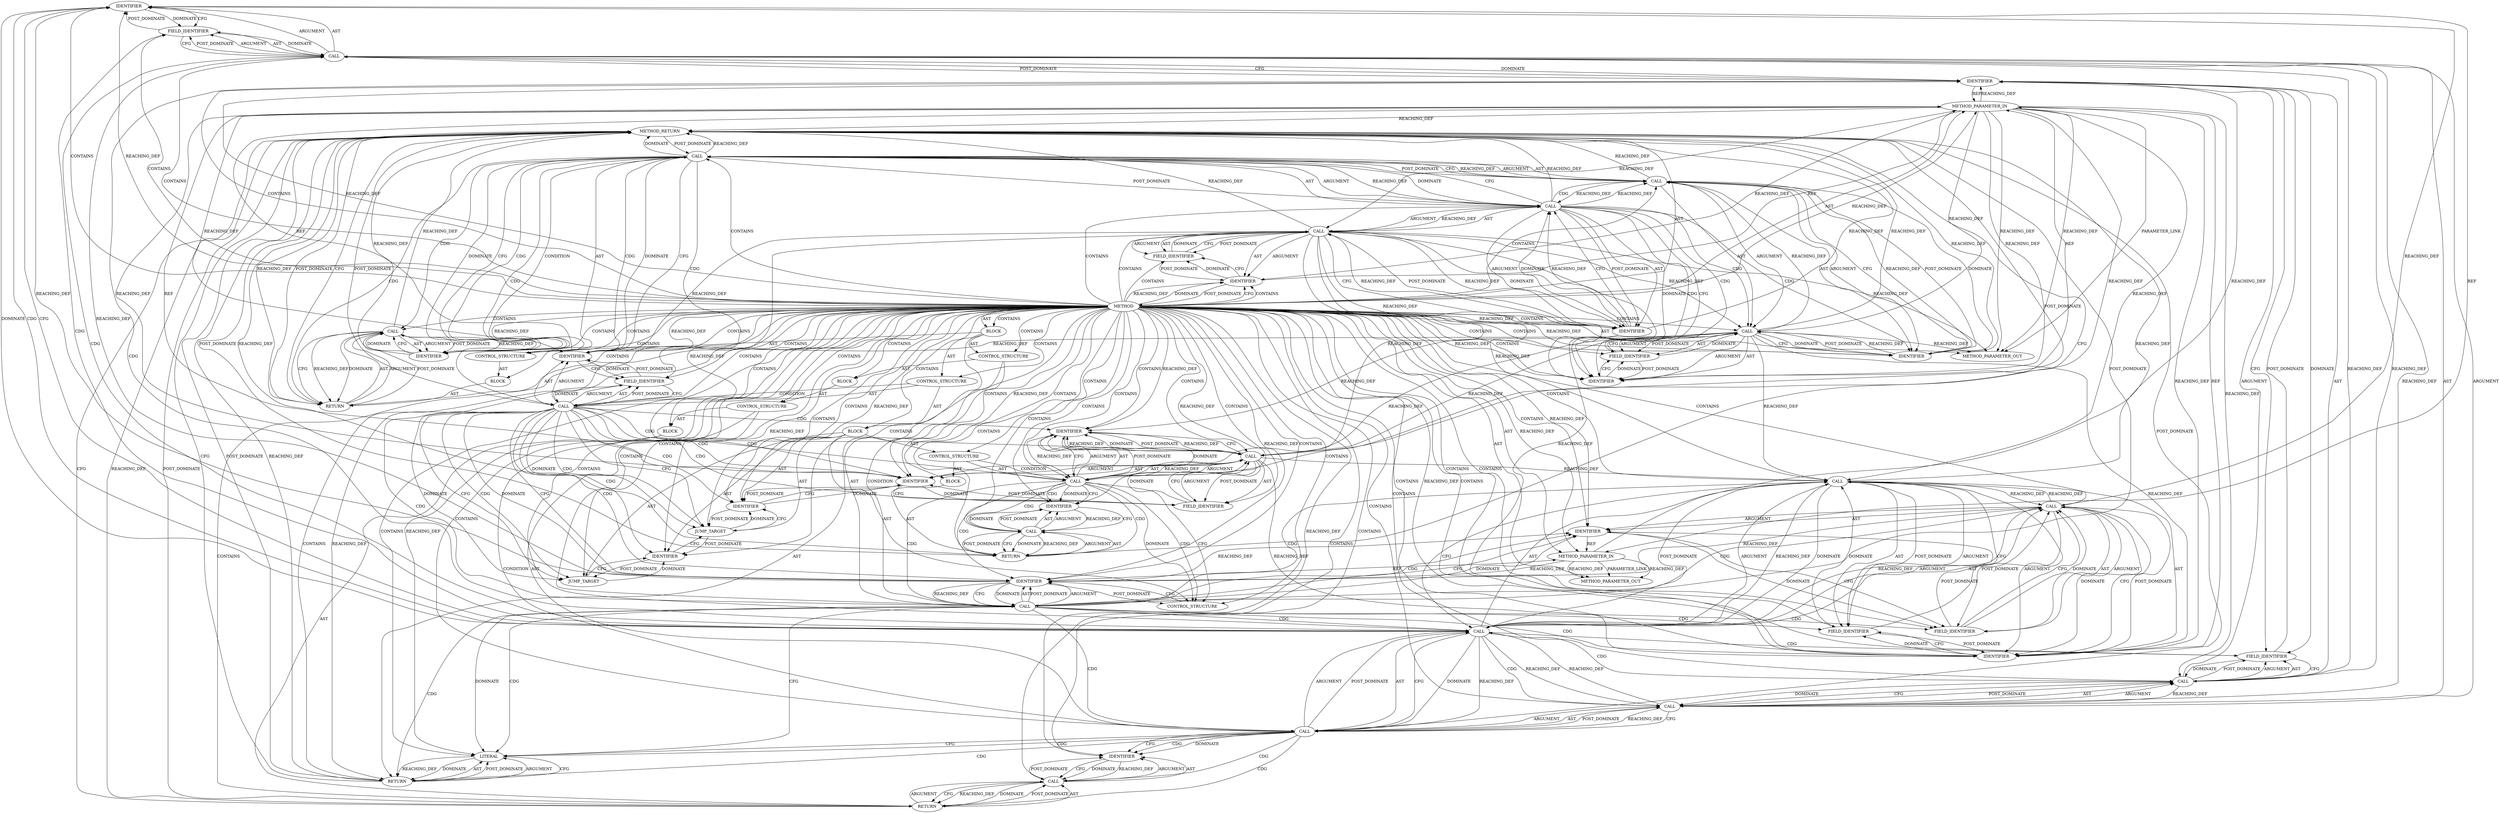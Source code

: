 digraph {
  6911 [label=IDENTIFIER ORDER=1 ARGUMENT_INDEX=1 CODE="alt_crypto_info" COLUMN_NUMBER=7 LINE_NUMBER=605 TYPE_FULL_NAME="tls_crypto_info*" NAME="alt_crypto_info"]
  6890 [label=IDENTIFIER ORDER=2 ARGUMENT_INDEX=2 CODE="TLS_1_2_VERSION" COLUMN_NUMBER=31 LINE_NUMBER=597 TYPE_FULL_NAME="ANY" NAME="TLS_1_2_VERSION"]
  6919 [label=IDENTIFIER ORDER=1 ARGUMENT_INDEX=1 CODE="EINVAL" COLUMN_NUMBER=12 LINE_NUMBER=606 TYPE_FULL_NAME="ANY" NAME="EINVAL"]
  6899 [label=BLOCK ORDER=2 ARGUMENT_INDEX=-1 CODE="{
		if (alt_crypto_info->version != crypto_info->version ||
		    alt_crypto_info->cipher_type != crypto_info->cipher_type)
			return -EINVAL;
	}" COLUMN_NUMBER=46 LINE_NUMBER=603 TYPE_FULL_NAME="void"]
  6904 [label=IDENTIFIER ORDER=1 ARGUMENT_INDEX=1 CODE="alt_crypto_info" COLUMN_NUMBER=7 LINE_NUMBER=604 TYPE_FULL_NAME="tls_crypto_info*" NAME="alt_crypto_info"]
  6898 [label=IDENTIFIER ORDER=1 ARGUMENT_INDEX=1 CODE="alt_crypto_info" COLUMN_NUMBER=28 LINE_NUMBER=603 TYPE_FULL_NAME="tls_crypto_info*" NAME="alt_crypto_info"]
  6861 [label=CALL ORDER=1 ARGUMENT_INDEX=-1 CODE="crypto_info->version != TLS_1_2_VERSION &&
	    crypto_info->version != TLS_1_3_VERSION" COLUMN_NUMBER=6 METHOD_FULL_NAME="<operator>.logicalAnd" LINE_NUMBER=590 TYPE_FULL_NAME="<empty>" DISPATCH_TYPE="STATIC_DISPATCH" SIGNATURE="" NAME="<operator>.logicalAnd"]
  6857 [label=METHOD_PARAMETER_IN ORDER=1 CODE="const struct tls_crypto_info *crypto_info" IS_VARIADIC=false COLUMN_NUMBER=33 LINE_NUMBER=587 TYPE_FULL_NAME="tls_crypto_info*" EVALUATION_STRATEGY="BY_VALUE" INDEX=1 NAME="crypto_info"]
  6874 [label=CALL ORDER=1 ARGUMENT_INDEX=-1 CODE="-EINVAL" COLUMN_NUMBER=10 METHOD_FULL_NAME="<operator>.minus" LINE_NUMBER=592 TYPE_FULL_NAME="<empty>" DISPATCH_TYPE="STATIC_DISPATCH" SIGNATURE="" NAME="<operator>.minus"]
  6905 [label=FIELD_IDENTIFIER ORDER=2 ARGUMENT_INDEX=2 CODE="version" COLUMN_NUMBER=7 LINE_NUMBER=604 CANONICAL_NAME="version"]
  6859 [label=BLOCK ORDER=3 ARGUMENT_INDEX=-1 CODE="{
	if (crypto_info->version != TLS_1_2_VERSION &&
	    crypto_info->version != TLS_1_3_VERSION)
		return -EINVAL;

	switch (crypto_info->cipher_type) {
	case TLS_CIPHER_ARIA_GCM_128:
	case TLS_CIPHER_ARIA_GCM_256:
		if (crypto_info->version != TLS_1_2_VERSION)
			return -EINVAL;
		break;
	}

	/* Ensure that TLS version and ciphers are same in both directions */
	if (TLS_CRYPTO_INFO_READY(alt_crypto_info)) {
		if (alt_crypto_info->version != crypto_info->version ||
		    alt_crypto_info->cipher_type != crypto_info->cipher_type)
			return -EINVAL;
	}

	return 0;
}" COLUMN_NUMBER=1 LINE_NUMBER=589 TYPE_FULL_NAME="void"]
  6881 [label=JUMP_TARGET ORDER=1 PARSER_TYPE_NAME="CASTCaseStatement" ARGUMENT_INDEX=-1 CODE="case TLS_CIPHER_ARIA_GCM_128:" COLUMN_NUMBER=2 LINE_NUMBER=595 NAME="case"]
  6856 [label=METHOD COLUMN_NUMBER=1 LINE_NUMBER=587 COLUMN_NUMBER_END=1 IS_EXTERNAL=false SIGNATURE="int validate_crypto_info (tls_crypto_info*,tls_crypto_info*)" NAME="validate_crypto_info" AST_PARENT_TYPE="TYPE_DECL" AST_PARENT_FULL_NAME="tls_main.c:<global>" ORDER=110 CODE="static int validate_crypto_info(const struct tls_crypto_info *crypto_info,
				const struct tls_crypto_info *alt_crypto_info)
{
	if (crypto_info->version != TLS_1_2_VERSION &&
	    crypto_info->version != TLS_1_3_VERSION)
		return -EINVAL;

	switch (crypto_info->cipher_type) {
	case TLS_CIPHER_ARIA_GCM_128:
	case TLS_CIPHER_ARIA_GCM_256:
		if (crypto_info->version != TLS_1_2_VERSION)
			return -EINVAL;
		break;
	}

	/* Ensure that TLS version and ciphers are same in both directions */
	if (TLS_CRYPTO_INFO_READY(alt_crypto_info)) {
		if (alt_crypto_info->version != crypto_info->version ||
		    alt_crypto_info->cipher_type != crypto_info->cipher_type)
			return -EINVAL;
	}

	return 0;
}" FULL_NAME="validate_crypto_info" LINE_NUMBER_END=610 FILENAME="tls_main.c"]
  6910 [label=CALL ORDER=1 ARGUMENT_INDEX=1 CODE="alt_crypto_info->cipher_type" COLUMN_NUMBER=7 METHOD_FULL_NAME="<operator>.indirectFieldAccess" LINE_NUMBER=605 TYPE_FULL_NAME="<empty>" DISPATCH_TYPE="STATIC_DISPATCH" SIGNATURE="" NAME="<operator>.indirectFieldAccess"]
  6922 [label=METHOD_RETURN ORDER=4 CODE="RET" COLUMN_NUMBER=1 LINE_NUMBER=587 TYPE_FULL_NAME="int" EVALUATION_STRATEGY="BY_VALUE"]
  6876 [label=CONTROL_STRUCTURE CONTROL_STRUCTURE_TYPE="SWITCH" ORDER=2 PARSER_TYPE_NAME="CASTSwitchStatement" ARGUMENT_INDEX=-1 CODE="switch(crypto_info->cipher_type)" COLUMN_NUMBER=2 LINE_NUMBER=594]
  6883 [label=JUMP_TARGET ORDER=3 PARSER_TYPE_NAME="CASTCaseStatement" ARGUMENT_INDEX=-1 CODE="case TLS_CIPHER_ARIA_GCM_256:" COLUMN_NUMBER=2 LINE_NUMBER=596 NAME="case"]
  6882 [label=IDENTIFIER ORDER=2 ARGUMENT_INDEX=-1 CODE="TLS_CIPHER_ARIA_GCM_128" COLUMN_NUMBER=7 LINE_NUMBER=595 TYPE_FULL_NAME="ANY" NAME="TLS_CIPHER_ARIA_GCM_128"]
  6878 [label=IDENTIFIER ORDER=1 ARGUMENT_INDEX=1 CODE="crypto_info" COLUMN_NUMBER=10 LINE_NUMBER=594 TYPE_FULL_NAME="tls_crypto_info*" NAME="crypto_info"]
  6896 [label=CONTROL_STRUCTURE CONTROL_STRUCTURE_TYPE="IF" ORDER=3 PARSER_TYPE_NAME="CASTIfStatement" ARGUMENT_INDEX=-1 CODE="if (TLS_CRYPTO_INFO_READY(alt_crypto_info))" COLUMN_NUMBER=2 LINE_NUMBER=603]
  6860 [label=CONTROL_STRUCTURE CONTROL_STRUCTURE_TYPE="IF" ORDER=1 PARSER_TYPE_NAME="CASTIfStatement" ARGUMENT_INDEX=-1 CODE="if (crypto_info->version != TLS_1_2_VERSION &&
	    crypto_info->version != TLS_1_3_VERSION)" COLUMN_NUMBER=2 LINE_NUMBER=590]
  6897 [label=CALL ORDER=1 ARGUMENT_INDEX=-1 CODE="TLS_CRYPTO_INFO_READY(alt_crypto_info)" COLUMN_NUMBER=6 METHOD_FULL_NAME="TLS_CRYPTO_INFO_READY" LINE_NUMBER=603 TYPE_FULL_NAME="<empty>" DISPATCH_TYPE="STATIC_DISPATCH" SIGNATURE="" NAME="TLS_CRYPTO_INFO_READY"]
  6916 [label=BLOCK ORDER=2 ARGUMENT_INDEX=-1 CODE="<empty>" COLUMN_NUMBER=4 LINE_NUMBER=606 TYPE_FULL_NAME="void"]
  6900 [label=CONTROL_STRUCTURE CONTROL_STRUCTURE_TYPE="IF" ORDER=1 PARSER_TYPE_NAME="CASTIfStatement" ARGUMENT_INDEX=-1 CODE="if (alt_crypto_info->version != crypto_info->version ||
		    alt_crypto_info->cipher_type != crypto_info->cipher_type)" COLUMN_NUMBER=3 LINE_NUMBER=604]
  6891 [label=BLOCK ORDER=2 ARGUMENT_INDEX=-1 CODE="<empty>" COLUMN_NUMBER=4 LINE_NUMBER=598 TYPE_FULL_NAME="void"]
  6903 [label=CALL ORDER=1 ARGUMENT_INDEX=1 CODE="alt_crypto_info->version" COLUMN_NUMBER=7 METHOD_FULL_NAME="<operator>.indirectFieldAccess" LINE_NUMBER=604 TYPE_FULL_NAME="<empty>" DISPATCH_TYPE="STATIC_DISPATCH" SIGNATURE="" NAME="<operator>.indirectFieldAccess"]
  21465 [label=METHOD_PARAMETER_OUT ORDER=2 CODE="const struct tls_crypto_info *alt_crypto_info" IS_VARIADIC=false COLUMN_NUMBER=5 LINE_NUMBER=588 TYPE_FULL_NAME="tls_crypto_info*" EVALUATION_STRATEGY="BY_VALUE" INDEX=2 NAME="alt_crypto_info"]
  6866 [label=IDENTIFIER ORDER=2 ARGUMENT_INDEX=2 CODE="TLS_1_2_VERSION" COLUMN_NUMBER=30 LINE_NUMBER=590 TYPE_FULL_NAME="ANY" NAME="TLS_1_2_VERSION"]
  6912 [label=FIELD_IDENTIFIER ORDER=2 ARGUMENT_INDEX=2 CODE="cipher_type" COLUMN_NUMBER=7 LINE_NUMBER=605 CANONICAL_NAME="cipher_type"]
  6907 [label=IDENTIFIER ORDER=1 ARGUMENT_INDEX=1 CODE="crypto_info" COLUMN_NUMBER=35 LINE_NUMBER=604 TYPE_FULL_NAME="tls_crypto_info*" NAME="crypto_info"]
  6870 [label=FIELD_IDENTIFIER ORDER=2 ARGUMENT_INDEX=2 CODE="version" COLUMN_NUMBER=6 LINE_NUMBER=591 CANONICAL_NAME="version"]
  6887 [label=CALL ORDER=1 ARGUMENT_INDEX=1 CODE="crypto_info->version" COLUMN_NUMBER=7 METHOD_FULL_NAME="<operator>.indirectFieldAccess" LINE_NUMBER=597 TYPE_FULL_NAME="<empty>" DISPATCH_TYPE="STATIC_DISPATCH" SIGNATURE="" NAME="<operator>.indirectFieldAccess"]
  6921 [label=LITERAL ORDER=1 ARGUMENT_INDEX=-1 CODE="0" COLUMN_NUMBER=9 LINE_NUMBER=609 TYPE_FULL_NAME="int"]
  6885 [label=CONTROL_STRUCTURE CONTROL_STRUCTURE_TYPE="IF" ORDER=5 PARSER_TYPE_NAME="CASTIfStatement" ARGUMENT_INDEX=-1 CODE="if (crypto_info->version != TLS_1_2_VERSION)" COLUMN_NUMBER=3 LINE_NUMBER=597]
  6873 [label=RETURN ORDER=1 ARGUMENT_INDEX=1 CODE="return -EINVAL;" COLUMN_NUMBER=3 LINE_NUMBER=592]
  6879 [label=FIELD_IDENTIFIER ORDER=2 ARGUMENT_INDEX=2 CODE="cipher_type" COLUMN_NUMBER=10 LINE_NUMBER=594 CANONICAL_NAME="cipher_type"]
  6880 [label=BLOCK ORDER=2 ARGUMENT_INDEX=-1 CODE="{
	case TLS_CIPHER_ARIA_GCM_128:
	case TLS_CIPHER_ARIA_GCM_256:
		if (crypto_info->version != TLS_1_2_VERSION)
			return -EINVAL;
		break;
	}" COLUMN_NUMBER=36 LINE_NUMBER=594 TYPE_FULL_NAME="void"]
  6868 [label=CALL ORDER=1 ARGUMENT_INDEX=1 CODE="crypto_info->version" COLUMN_NUMBER=6 METHOD_FULL_NAME="<operator>.indirectFieldAccess" LINE_NUMBER=591 TYPE_FULL_NAME="<empty>" DISPATCH_TYPE="STATIC_DISPATCH" SIGNATURE="" NAME="<operator>.indirectFieldAccess"]
  6895 [label=CONTROL_STRUCTURE CONTROL_STRUCTURE_TYPE="BREAK" ORDER=6 PARSER_TYPE_NAME="CASTBreakStatement" ARGUMENT_INDEX=-1 CODE="break;" COLUMN_NUMBER=3 LINE_NUMBER=599]
  6902 [label=CALL ORDER=1 ARGUMENT_INDEX=1 CODE="alt_crypto_info->version != crypto_info->version" COLUMN_NUMBER=7 METHOD_FULL_NAME="<operator>.notEquals" LINE_NUMBER=604 TYPE_FULL_NAME="<empty>" DISPATCH_TYPE="STATIC_DISPATCH" SIGNATURE="" NAME="<operator>.notEquals"]
  6892 [label=RETURN ORDER=1 ARGUMENT_INDEX=1 CODE="return -EINVAL;" COLUMN_NUMBER=4 LINE_NUMBER=598]
  6901 [label=CALL ORDER=1 ARGUMENT_INDEX=-1 CODE="alt_crypto_info->version != crypto_info->version ||
		    alt_crypto_info->cipher_type != crypto_info->cipher_type" COLUMN_NUMBER=7 METHOD_FULL_NAME="<operator>.logicalOr" LINE_NUMBER=604 TYPE_FULL_NAME="<empty>" DISPATCH_TYPE="STATIC_DISPATCH" SIGNATURE="" NAME="<operator>.logicalOr"]
  6871 [label=IDENTIFIER ORDER=2 ARGUMENT_INDEX=2 CODE="TLS_1_3_VERSION" COLUMN_NUMBER=30 LINE_NUMBER=591 TYPE_FULL_NAME="ANY" NAME="TLS_1_3_VERSION"]
  21464 [label=METHOD_PARAMETER_OUT ORDER=1 CODE="const struct tls_crypto_info *crypto_info" IS_VARIADIC=false COLUMN_NUMBER=33 LINE_NUMBER=587 TYPE_FULL_NAME="tls_crypto_info*" EVALUATION_STRATEGY="BY_VALUE" INDEX=1 NAME="crypto_info"]
  6888 [label=IDENTIFIER ORDER=1 ARGUMENT_INDEX=1 CODE="crypto_info" COLUMN_NUMBER=7 LINE_NUMBER=597 TYPE_FULL_NAME="tls_crypto_info*" NAME="crypto_info"]
  6908 [label=FIELD_IDENTIFIER ORDER=2 ARGUMENT_INDEX=2 CODE="version" COLUMN_NUMBER=35 LINE_NUMBER=604 CANONICAL_NAME="version"]
  6909 [label=CALL ORDER=2 ARGUMENT_INDEX=2 CODE="alt_crypto_info->cipher_type != crypto_info->cipher_type" COLUMN_NUMBER=7 METHOD_FULL_NAME="<operator>.notEquals" LINE_NUMBER=605 TYPE_FULL_NAME="<empty>" DISPATCH_TYPE="STATIC_DISPATCH" SIGNATURE="" NAME="<operator>.notEquals"]
  6886 [label=CALL ORDER=1 ARGUMENT_INDEX=-1 CODE="crypto_info->version != TLS_1_2_VERSION" COLUMN_NUMBER=7 METHOD_FULL_NAME="<operator>.notEquals" LINE_NUMBER=597 TYPE_FULL_NAME="<empty>" DISPATCH_TYPE="STATIC_DISPATCH" SIGNATURE="" NAME="<operator>.notEquals"]
  6918 [label=CALL ORDER=1 ARGUMENT_INDEX=-1 CODE="-EINVAL" COLUMN_NUMBER=11 METHOD_FULL_NAME="<operator>.minus" LINE_NUMBER=606 TYPE_FULL_NAME="<empty>" DISPATCH_TYPE="STATIC_DISPATCH" SIGNATURE="" NAME="<operator>.minus"]
  6893 [label=CALL ORDER=1 ARGUMENT_INDEX=-1 CODE="-EINVAL" COLUMN_NUMBER=11 METHOD_FULL_NAME="<operator>.minus" LINE_NUMBER=598 TYPE_FULL_NAME="<empty>" DISPATCH_TYPE="STATIC_DISPATCH" SIGNATURE="" NAME="<operator>.minus"]
  6862 [label=CALL ORDER=1 ARGUMENT_INDEX=1 CODE="crypto_info->version != TLS_1_2_VERSION" COLUMN_NUMBER=6 METHOD_FULL_NAME="<operator>.notEquals" LINE_NUMBER=590 TYPE_FULL_NAME="<empty>" DISPATCH_TYPE="STATIC_DISPATCH" SIGNATURE="" NAME="<operator>.notEquals"]
  6877 [label=CALL ORDER=1 ARGUMENT_INDEX=-1 CODE="crypto_info->cipher_type" COLUMN_NUMBER=10 METHOD_FULL_NAME="<operator>.indirectFieldAccess" LINE_NUMBER=594 TYPE_FULL_NAME="<empty>" DISPATCH_TYPE="STATIC_DISPATCH" SIGNATURE="" NAME="<operator>.indirectFieldAccess"]
  6913 [label=CALL ORDER=2 ARGUMENT_INDEX=2 CODE="crypto_info->cipher_type" COLUMN_NUMBER=39 METHOD_FULL_NAME="<operator>.indirectFieldAccess" LINE_NUMBER=605 TYPE_FULL_NAME="<empty>" DISPATCH_TYPE="STATIC_DISPATCH" SIGNATURE="" NAME="<operator>.indirectFieldAccess"]
  6864 [label=IDENTIFIER ORDER=1 ARGUMENT_INDEX=1 CODE="crypto_info" COLUMN_NUMBER=6 LINE_NUMBER=590 TYPE_FULL_NAME="tls_crypto_info*" NAME="crypto_info"]
  6917 [label=RETURN ORDER=1 ARGUMENT_INDEX=1 CODE="return -EINVAL;" COLUMN_NUMBER=4 LINE_NUMBER=606]
  6920 [label=RETURN ORDER=4 ARGUMENT_INDEX=-1 CODE="return 0;" COLUMN_NUMBER=2 LINE_NUMBER=609]
  6889 [label=FIELD_IDENTIFIER ORDER=2 ARGUMENT_INDEX=2 CODE="version" COLUMN_NUMBER=7 LINE_NUMBER=597 CANONICAL_NAME="version"]
  6894 [label=IDENTIFIER ORDER=1 ARGUMENT_INDEX=1 CODE="EINVAL" COLUMN_NUMBER=12 LINE_NUMBER=598 TYPE_FULL_NAME="ANY" NAME="EINVAL"]
  6915 [label=FIELD_IDENTIFIER ORDER=2 ARGUMENT_INDEX=2 CODE="cipher_type" COLUMN_NUMBER=39 LINE_NUMBER=605 CANONICAL_NAME="cipher_type"]
  6875 [label=IDENTIFIER ORDER=1 ARGUMENT_INDEX=1 CODE="EINVAL" COLUMN_NUMBER=11 LINE_NUMBER=592 TYPE_FULL_NAME="ANY" NAME="EINVAL"]
  6914 [label=IDENTIFIER ORDER=1 ARGUMENT_INDEX=1 CODE="crypto_info" COLUMN_NUMBER=39 LINE_NUMBER=605 TYPE_FULL_NAME="tls_crypto_info*" NAME="crypto_info"]
  6869 [label=IDENTIFIER ORDER=1 ARGUMENT_INDEX=1 CODE="crypto_info" COLUMN_NUMBER=6 LINE_NUMBER=591 TYPE_FULL_NAME="tls_crypto_info*" NAME="crypto_info"]
  6865 [label=FIELD_IDENTIFIER ORDER=2 ARGUMENT_INDEX=2 CODE="version" COLUMN_NUMBER=6 LINE_NUMBER=590 CANONICAL_NAME="version"]
  6906 [label=CALL ORDER=2 ARGUMENT_INDEX=2 CODE="crypto_info->version" COLUMN_NUMBER=35 METHOD_FULL_NAME="<operator>.indirectFieldAccess" LINE_NUMBER=604 TYPE_FULL_NAME="<empty>" DISPATCH_TYPE="STATIC_DISPATCH" SIGNATURE="" NAME="<operator>.indirectFieldAccess"]
  6872 [label=BLOCK ORDER=2 ARGUMENT_INDEX=-1 CODE="<empty>" COLUMN_NUMBER=3 LINE_NUMBER=592 TYPE_FULL_NAME="void"]
  6863 [label=CALL ORDER=1 ARGUMENT_INDEX=1 CODE="crypto_info->version" COLUMN_NUMBER=6 METHOD_FULL_NAME="<operator>.indirectFieldAccess" LINE_NUMBER=590 TYPE_FULL_NAME="<empty>" DISPATCH_TYPE="STATIC_DISPATCH" SIGNATURE="" NAME="<operator>.indirectFieldAccess"]
  6858 [label=METHOD_PARAMETER_IN ORDER=2 CODE="const struct tls_crypto_info *alt_crypto_info" IS_VARIADIC=false COLUMN_NUMBER=5 LINE_NUMBER=588 TYPE_FULL_NAME="tls_crypto_info*" EVALUATION_STRATEGY="BY_VALUE" INDEX=2 NAME="alt_crypto_info"]
  6884 [label=IDENTIFIER ORDER=4 ARGUMENT_INDEX=-1 CODE="TLS_CIPHER_ARIA_GCM_256" COLUMN_NUMBER=7 LINE_NUMBER=596 TYPE_FULL_NAME="ANY" NAME="TLS_CIPHER_ARIA_GCM_256"]
  6867 [label=CALL ORDER=2 ARGUMENT_INDEX=2 CODE="crypto_info->version != TLS_1_3_VERSION" COLUMN_NUMBER=6 METHOD_FULL_NAME="<operator>.notEquals" LINE_NUMBER=591 TYPE_FULL_NAME="<empty>" DISPATCH_TYPE="STATIC_DISPATCH" SIGNATURE="" NAME="<operator>.notEquals"]
  6917 -> 6918 [label=POST_DOMINATE ]
  6882 -> 6883 [label=CFG ]
  6874 -> 6922 [label=REACHING_DEF VARIABLE="-EINVAL"]
  6886 -> 6887 [label=ARGUMENT ]
  6897 -> 6921 [label=DOMINATE ]
  6863 -> 6864 [label=AST ]
  6856 -> 6914 [label=CONTAINS ]
  6913 -> 6914 [label=AST ]
  6867 -> 6871 [label=ARGUMENT ]
  6856 -> 6919 [label=CONTAINS ]
  6876 -> 6880 [label=AST ]
  6880 -> 6883 [label=AST ]
  6856 -> 6906 [label=CONTAINS ]
  6909 -> 6901 [label=REACHING_DEF VARIABLE="alt_crypto_info->cipher_type != crypto_info->cipher_type"]
  6875 -> 6874 [label=REACHING_DEF VARIABLE="EINVAL"]
  6908 -> 6907 [label=POST_DOMINATE ]
  6909 -> 6902 [label=REACHING_DEF VARIABLE="alt_crypto_info->cipher_type != crypto_info->cipher_type"]
  6858 -> 6922 [label=REACHING_DEF VARIABLE="alt_crypto_info"]
  6856 -> 6882 [label=CONTAINS ]
  6856 -> 6912 [label=CONTAINS ]
  6856 -> 6890 [label=CONTAINS ]
  6897 -> 6898 [label=AST ]
  6886 -> 6892 [label=CDG ]
  6861 -> 6867 [label=ARGUMENT ]
  6893 -> 6892 [label=CFG ]
  6856 -> 6876 [label=CONTAINS ]
  6856 -> 6920 [label=CONTAINS ]
  6886 -> 6894 [label=CDG ]
  6887 -> 6888 [label=AST ]
  6861 -> 6922 [label=REACHING_DEF VARIABLE="crypto_info->version != TLS_1_2_VERSION &&
	    crypto_info->version != TLS_1_3_VERSION"]
  6856 -> 21464 [label=AST ]
  6863 -> 6864 [label=ARGUMENT ]
  6856 -> 6863 [label=CONTAINS ]
  6894 -> 6893 [label=REACHING_DEF VARIABLE="EINVAL"]
  6892 -> 6893 [label=ARGUMENT ]
  6922 -> 6897 [label=POST_DOMINATE ]
  6910 -> 6913 [label=REACHING_DEF VARIABLE="alt_crypto_info->cipher_type"]
  6856 -> 6911 [label=CONTAINS ]
  6896 -> 6899 [label=AST ]
  6863 -> 6866 [label=REACHING_DEF VARIABLE="crypto_info->version"]
  6862 -> 6861 [label=REACHING_DEF VARIABLE="crypto_info->version != TLS_1_2_VERSION"]
  6862 -> 6922 [label=REACHING_DEF VARIABLE="crypto_info->version != TLS_1_2_VERSION"]
  6867 -> 6868 [label=ARGUMENT ]
  6888 -> 6884 [label=POST_DOMINATE ]
  6897 -> 6904 [label=CFG ]
  6902 -> 6901 [label=CFG ]
  6856 -> 6907 [label=CONTAINS ]
  6866 -> 6922 [label=REACHING_DEF VARIABLE="TLS_1_2_VERSION"]
  6910 -> 6914 [label=CFG ]
  6918 -> 6919 [label=ARGUMENT ]
  6898 -> 6858 [label=REF ]
  6862 -> 6869 [label=CDG ]
  6922 -> 6873 [label=POST_DOMINATE ]
  6856 -> 6903 [label=CONTAINS ]
  6901 -> 6902 [label=ARGUMENT ]
  6877 -> 6879 [label=ARGUMENT ]
  6862 -> 6866 [label=POST_DOMINATE ]
  6856 -> 6901 [label=CONTAINS ]
  6869 -> 6870 [label=CFG ]
  6886 -> 6898 [label=CDG ]
  6856 -> 6864 [label=CFG ]
  6902 -> 6911 [label=DOMINATE ]
  6868 -> 6870 [label=AST ]
  6856 -> 6859 [label=AST ]
  6877 -> 6889 [label=CDG ]
  6883 -> 6884 [label=DOMINATE ]
  6863 -> 6866 [label=DOMINATE ]
  6877 -> 6887 [label=CDG ]
  6857 -> 6888 [label=REACHING_DEF VARIABLE="crypto_info"]
  6903 -> 6905 [label=POST_DOMINATE ]
  6861 -> 6922 [label=DOMINATE ]
  6886 -> 6895 [label=CFG ]
  6856 -> 6892 [label=CONTAINS ]
  6877 -> 6897 [label=CDG ]
  6911 -> 6858 [label=REF ]
  6906 -> 6903 [label=REACHING_DEF VARIABLE="crypto_info->version"]
  6885 -> 6891 [label=AST ]
  6871 -> 6867 [label=CFG ]
  6906 -> 6907 [label=ARGUMENT ]
  6856 -> 6878 [label=REACHING_DEF VARIABLE=""]
  6856 -> 6866 [label=REACHING_DEF VARIABLE=""]
  6863 -> 6888 [label=REACHING_DEF VARIABLE="crypto_info->version"]
  6917 -> 6922 [label=CFG ]
  6901 -> 6902 [label=POST_DOMINATE ]
  6856 -> 6881 [label=CONTAINS ]
  6894 -> 6893 [label=DOMINATE ]
  6883 -> 6882 [label=POST_DOMINATE ]
  6892 -> 6922 [label=REACHING_DEF VARIABLE="<RET>"]
  6902 -> 6913 [label=CDG ]
  6856 -> 6867 [label=CONTAINS ]
  6856 -> 6885 [label=CONTAINS ]
  6860 -> 6861 [label=AST ]
  6906 -> 6914 [label=REACHING_DEF VARIABLE="crypto_info->version"]
  6877 -> 6881 [label=CFG ]
  6856 -> 6916 [label=CONTAINS ]
  6886 -> 6887 [label=AST ]
  6879 -> 6877 [label=CFG ]
  6901 -> 6919 [label=CFG ]
  6898 -> 6897 [label=REACHING_DEF VARIABLE="alt_crypto_info"]
  6913 -> 6909 [label=REACHING_DEF VARIABLE="crypto_info->cipher_type"]
  6903 -> 6904 [label=AST ]
  6890 -> 6886 [label=DOMINATE ]
  6865 -> 6863 [label=DOMINATE ]
  6866 -> 6863 [label=REACHING_DEF VARIABLE="TLS_1_2_VERSION"]
  6873 -> 6874 [label=AST ]
  6918 -> 6919 [label=AST ]
  6856 -> 6915 [label=CONTAINS ]
  6901 -> 6902 [label=AST ]
  6867 -> 6862 [label=REACHING_DEF VARIABLE="crypto_info->version != TLS_1_3_VERSION"]
  6858 -> 6898 [label=REACHING_DEF VARIABLE="alt_crypto_info"]
  6897 -> 6901 [label=CDG ]
  6858 -> 21465 [label=PARAMETER_LINK ]
  6910 -> 6912 [label=POST_DOMINATE ]
  6864 -> 6865 [label=DOMINATE ]
  6865 -> 6863 [label=CFG ]
  6908 -> 6906 [label=CFG ]
  6866 -> 6862 [label=DOMINATE ]
  6868 -> 6871 [label=CFG ]
  6877 -> 6879 [label=AST ]
  6901 -> 6909 [label=ARGUMENT ]
  6861 -> 6878 [label=CDG ]
  6856 -> 6896 [label=CONTAINS ]
  6897 -> 6906 [label=CDG ]
  6880 -> 6895 [label=AST ]
  6856 -> 6882 [label=REACHING_DEF VARIABLE=""]
  6871 -> 6867 [label=REACHING_DEF VARIABLE="TLS_1_3_VERSION"]
  6888 -> 6857 [label=REF ]
  6901 -> 6920 [label=CDG ]
  6904 -> 6905 [label=DOMINATE ]
  6890 -> 6886 [label=REACHING_DEF VARIABLE="TLS_1_2_VERSION"]
  6897 -> 6904 [label=DOMINATE ]
  6868 -> 6871 [label=DOMINATE ]
  6915 -> 6913 [label=DOMINATE ]
  6857 -> 6869 [label=REACHING_DEF VARIABLE="crypto_info"]
  6859 -> 6920 [label=AST ]
  6906 -> 6902 [label=REACHING_DEF VARIABLE="crypto_info->version"]
  6903 -> 6902 [label=REACHING_DEF VARIABLE="alt_crypto_info->version"]
  6916 -> 6917 [label=AST ]
  6898 -> 6910 [label=REACHING_DEF VARIABLE="alt_crypto_info"]
  6856 -> 6890 [label=REACHING_DEF VARIABLE=""]
  6863 -> 6922 [label=REACHING_DEF VARIABLE="crypto_info->version"]
  6857 -> 6887 [label=REACHING_DEF VARIABLE="crypto_info"]
  6901 -> 6909 [label=AST ]
  6902 -> 6906 [label=AST ]
  6913 -> 6915 [label=POST_DOMINATE ]
  6878 -> 6879 [label=CFG ]
  6873 -> 6874 [label=ARGUMENT ]
  6856 -> 6864 [label=CONTAINS ]
  6909 -> 6913 [label=POST_DOMINATE ]
  6875 -> 6874 [label=DOMINATE ]
  6887 -> 6907 [label=REACHING_DEF VARIABLE="crypto_info->version"]
  6867 -> 6922 [label=REACHING_DEF VARIABLE="crypto_info->version != TLS_1_3_VERSION"]
  6868 -> 6878 [label=REACHING_DEF VARIABLE="crypto_info->version"]
  6887 -> 6890 [label=CFG ]
  6884 -> 6888 [label=CFG ]
  6898 -> 6904 [label=REACHING_DEF VARIABLE="alt_crypto_info"]
  6903 -> 6904 [label=ARGUMENT ]
  6877 -> 6898 [label=CDG ]
  6922 -> 6886 [label=POST_DOMINATE ]
  6861 -> 6878 [label=DOMINATE ]
  6871 -> 6868 [label=POST_DOMINATE ]
  6858 -> 21465 [label=REACHING_DEF VARIABLE="alt_crypto_info"]
  6858 -> 21465 [label=REACHING_DEF VARIABLE="alt_crypto_info"]
  6856 -> 21465 [label=AST ]
  6907 -> 6903 [label=POST_DOMINATE ]
  6922 -> 6920 [label=POST_DOMINATE ]
  6914 -> 6915 [label=CFG ]
  6868 -> 6870 [label=ARGUMENT ]
  6871 -> 6922 [label=REACHING_DEF VARIABLE="TLS_1_3_VERSION"]
  6902 -> 6906 [label=POST_DOMINATE ]
  6862 -> 6867 [label=REACHING_DEF VARIABLE="crypto_info->version != TLS_1_2_VERSION"]
  6875 -> 6922 [label=REACHING_DEF VARIABLE="EINVAL"]
  6898 -> 6897 [label=CFG ]
  6902 -> 6912 [label=CDG ]
  6857 -> 6863 [label=REACHING_DEF VARIABLE="crypto_info"]
  6892 -> 6893 [label=AST ]
  6877 -> 6882 [label=CDG ]
  6880 -> 6882 [label=AST ]
  6900 -> 6901 [label=AST ]
  6856 -> 6891 [label=CONTAINS ]
  6914 -> 6915 [label=DOMINATE ]
  6863 -> 6869 [label=REACHING_DEF VARIABLE="crypto_info->version"]
  6913 -> 6909 [label=CFG ]
  6875 -> 6874 [label=CFG ]
  6856 -> 6864 [label=REACHING_DEF VARIABLE=""]
  6868 -> 6887 [label=REACHING_DEF VARIABLE="crypto_info->version"]
  6863 -> 6865 [label=AST ]
  6907 -> 6857 [label=REF ]
  6873 -> 6874 [label=POST_DOMINATE ]
  6900 -> 6916 [label=AST ]
  6868 -> 21464 [label=REACHING_DEF VARIABLE="crypto_info->version"]
  6856 -> 6884 [label=CONTAINS ]
  6886 -> 6895 [label=DOMINATE ]
  6856 -> 6888 [label=REACHING_DEF VARIABLE=""]
  6901 -> 6918 [label=CDG ]
  6902 -> 6911 [label=CDG ]
  6902 -> 6915 [label=CDG ]
  6876 -> 6877 [label=AST ]
  6856 -> 6897 [label=CONTAINS ]
  6856 -> 6872 [label=CONTAINS ]
  6874 -> 6873 [label=CFG ]
  6913 -> 6914 [label=ARGUMENT ]
  6879 -> 6877 [label=DOMINATE ]
  6901 -> 6921 [label=CFG ]
  6856 -> 6922 [label=AST ]
  6856 -> 6877 [label=CONTAINS ]
  6863 -> 6865 [label=POST_DOMINATE ]
  6887 -> 6889 [label=ARGUMENT ]
  6859 -> 6876 [label=AST ]
  6861 -> 6878 [label=CFG ]
  6856 -> 6862 [label=CONTAINS ]
  6893 -> 6894 [label=POST_DOMINATE ]
  6862 -> 6866 [label=AST ]
  6867 -> 6871 [label=AST ]
  6904 -> 6858 [label=REF ]
  6871 -> 6867 [label=DOMINATE ]
  6903 -> 6905 [label=AST ]
  6893 -> 6894 [label=AST ]
  6856 -> 6868 [label=CONTAINS ]
  6857 -> 6913 [label=REACHING_DEF VARIABLE="crypto_info"]
  6862 -> 6863 [label=AST ]
  6861 -> 6875 [label=CDG ]
  6921 -> 6920 [label=CFG ]
  6920 -> 6921 [label=AST ]
  6902 -> 6901 [label=DOMINATE ]
  6888 -> 6889 [label=CFG ]
  6909 -> 6910 [label=AST ]
  6856 -> 6861 [label=CONTAINS ]
  6856 -> 6904 [label=REACHING_DEF VARIABLE=""]
  6856 -> 6921 [label=REACHING_DEF VARIABLE=""]
  6903 -> 6911 [label=REACHING_DEF VARIABLE="alt_crypto_info->version"]
  6862 -> 6861 [label=DOMINATE ]
  6862 -> 6863 [label=ARGUMENT ]
  6869 -> 6870 [label=DOMINATE ]
  6856 -> 6902 [label=CONTAINS ]
  6856 -> 6871 [label=CONTAINS ]
  6905 -> 6903 [label=CFG ]
  6893 -> 6892 [label=REACHING_DEF VARIABLE="-EINVAL"]
  6860 -> 6872 [label=AST ]
  6890 -> 6887 [label=POST_DOMINATE ]
  6856 -> 6869 [label=REACHING_DEF VARIABLE=""]
  6863 -> 6887 [label=REACHING_DEF VARIABLE="crypto_info->version"]
  6906 -> 6908 [label=ARGUMENT ]
  6877 -> 6898 [label=DOMINATE ]
  6874 -> 6873 [label=REACHING_DEF VARIABLE="-EINVAL"]
  6919 -> 6918 [label=CFG ]
  6856 -> 6858 [label=AST ]
  6897 -> 6902 [label=CDG ]
  6856 -> 6911 [label=REACHING_DEF VARIABLE=""]
  6901 -> 6917 [label=CDG ]
  6856 -> 6887 [label=CONTAINS ]
  6886 -> 6890 [label=ARGUMENT ]
  6914 -> 6910 [label=POST_DOMINATE ]
  6856 -> 6874 [label=CONTAINS ]
  6917 -> 6922 [label=REACHING_DEF VARIABLE="<RET>"]
  6861 -> 6875 [label=DOMINATE ]
  6862 -> 6871 [label=CDG ]
  6868 -> 6907 [label=REACHING_DEF VARIABLE="crypto_info->version"]
  6884 -> 6888 [label=DOMINATE ]
  6883 -> 6884 [label=CFG ]
  6911 -> 6912 [label=DOMINATE ]
  6856 -> 6899 [label=CONTAINS ]
  6868 -> 6870 [label=POST_DOMINATE ]
  6868 -> 6869 [label=ARGUMENT ]
  6903 -> 6905 [label=ARGUMENT ]
  6915 -> 6913 [label=CFG ]
  6856 -> 6875 [label=REACHING_DEF VARIABLE=""]
  6856 -> 6918 [label=CONTAINS ]
  6856 -> 6871 [label=REACHING_DEF VARIABLE=""]
  6887 -> 6886 [label=REACHING_DEF VARIABLE="crypto_info->version"]
  6856 -> 6894 [label=CONTAINS ]
  6898 -> 6911 [label=REACHING_DEF VARIABLE="alt_crypto_info"]
  6856 -> 6883 [label=CONTAINS ]
  6861 -> 6862 [label=POST_DOMINATE ]
  6906 -> 6902 [label=CFG ]
  6877 -> 6878 [label=AST ]
  6889 -> 6888 [label=POST_DOMINATE ]
  6886 -> 6893 [label=CDG ]
  6862 -> 6870 [label=CDG ]
  6856 -> 6898 [label=REACHING_DEF VARIABLE=""]
  6902 -> 6914 [label=CDG ]
  6896 -> 6897 [label=AST ]
  6918 -> 6917 [label=CFG ]
  6897 -> 6904 [label=CDG ]
  6897 -> 6907 [label=CDG ]
  6861 -> 6862 [label=AST ]
  6901 -> 6919 [label=CDG ]
  6861 -> 6875 [label=CFG ]
  6872 -> 6873 [label=AST ]
  6856 -> 6919 [label=REACHING_DEF VARIABLE=""]
  6918 -> 6917 [label=REACHING_DEF VARIABLE="-EINVAL"]
  6919 -> 6918 [label=DOMINATE ]
  6913 -> 6910 [label=REACHING_DEF VARIABLE="crypto_info->cipher_type"]
  6909 -> 6913 [label=AST ]
  6905 -> 6904 [label=POST_DOMINATE ]
  6894 -> 6893 [label=CFG ]
  6910 -> 6912 [label=ARGUMENT ]
  6874 -> 6873 [label=DOMINATE ]
  6902 -> 6901 [label=REACHING_DEF VARIABLE="alt_crypto_info->version != crypto_info->version"]
  6877 -> 6898 [label=CFG ]
  6922 -> 6861 [label=POST_DOMINATE ]
  6897 -> 6921 [label=CDG ]
  6922 -> 6892 [label=POST_DOMINATE ]
  6870 -> 6868 [label=DOMINATE ]
  6863 -> 6878 [label=REACHING_DEF VARIABLE="crypto_info->version"]
  6902 -> 6903 [label=ARGUMENT ]
  6856 -> 6864 [label=DOMINATE ]
  6898 -> 6903 [label=REACHING_DEF VARIABLE="alt_crypto_info"]
  6877 -> 6883 [label=CFG ]
  6867 -> 6871 [label=POST_DOMINATE ]
  6906 -> 6907 [label=AST ]
  6880 -> 6881 [label=AST ]
  6862 -> 6869 [label=CFG ]
  6862 -> 6861 [label=CFG ]
  6886 -> 6894 [label=DOMINATE ]
  6922 -> 6877 [label=POST_DOMINATE ]
  6856 -> 6894 [label=REACHING_DEF VARIABLE=""]
  6887 -> 6889 [label=POST_DOMINATE ]
  6879 -> 6878 [label=POST_DOMINATE ]
  6896 -> 6897 [label=CONDITION ]
  6910 -> 6912 [label=AST ]
  6903 -> 6906 [label=REACHING_DEF VARIABLE="alt_crypto_info->version"]
  6877 -> 6884 [label=CDG ]
  6890 -> 6887 [label=REACHING_DEF VARIABLE="TLS_1_2_VERSION"]
  6877 -> 6881 [label=CDG ]
  6856 -> 6914 [label=REACHING_DEF VARIABLE=""]
  6897 -> 6898 [label=POST_DOMINATE ]
  6917 -> 6918 [label=AST ]
  6900 -> 6901 [label=CONDITION ]
  6922 -> 6901 [label=POST_DOMINATE ]
  6868 -> 6869 [label=AST ]
  6856 -> 6904 [label=CONTAINS ]
  6856 -> 6905 [label=CONTAINS ]
  6910 -> 6911 [label=ARGUMENT ]
  6920 -> 6922 [label=REACHING_DEF VARIABLE="<RET>"]
  6856 -> 6869 [label=CONTAINS ]
  6873 -> 6922 [label=CFG ]
  6862 -> 6866 [label=ARGUMENT ]
  6910 -> 6914 [label=DOMINATE ]
  6922 -> 6917 [label=POST_DOMINATE ]
  6914 -> 6857 [label=REF ]
  6898 -> 6895 [label=POST_DOMINATE ]
  6887 -> 6890 [label=REACHING_DEF VARIABLE="crypto_info->version"]
  6856 -> 6860 [label=CONTAINS ]
  6897 -> 6903 [label=CDG ]
  6897 -> 6908 [label=CDG ]
  6856 -> 6865 [label=CONTAINS ]
  6856 -> 6857 [label=AST ]
  6881 -> 6882 [label=DOMINATE ]
  6901 -> 6921 [label=CDG ]
  6902 -> 6910 [label=CDG ]
  6856 -> 6857 [label=REACHING_DEF VARIABLE=""]
  6857 -> 6907 [label=REACHING_DEF VARIABLE="crypto_info"]
  6913 -> 6915 [label=ARGUMENT ]
  6862 -> 6867 [label=CDG ]
  6885 -> 6886 [label=CONDITION ]
  6880 -> 6884 [label=AST ]
  6918 -> 6919 [label=POST_DOMINATE ]
  6866 -> 6863 [label=POST_DOMINATE ]
  6857 -> 6878 [label=REACHING_DEF VARIABLE="crypto_info"]
  6887 -> 6888 [label=ARGUMENT ]
  6893 -> 6892 [label=DOMINATE ]
  6856 -> 6880 [label=CONTAINS ]
  6909 -> 6913 [label=ARGUMENT ]
  6898 -> 6897 [label=DOMINATE ]
  6856 -> 6898 [label=CONTAINS ]
  6856 -> 6884 [label=REACHING_DEF VARIABLE=""]
  6868 -> 6888 [label=REACHING_DEF VARIABLE="crypto_info->version"]
  6902 -> 6903 [label=AST ]
  6863 -> 21464 [label=REACHING_DEF VARIABLE="crypto_info->version"]
  6856 -> 6921 [label=CONTAINS ]
  6866 -> 6890 [label=REACHING_DEF VARIABLE="TLS_1_2_VERSION"]
  6902 -> 6906 [label=ARGUMENT ]
  6886 -> 6895 [label=CDG ]
  6856 -> 6908 [label=CONTAINS ]
  6890 -> 6886 [label=CFG ]
  6856 -> 6888 [label=CONTAINS ]
  6921 -> 6920 [label=REACHING_DEF VARIABLE="0"]
  6861 -> 6877 [label=CDG ]
  6856 -> 6878 [label=CONTAINS ]
  6903 -> 6907 [label=DOMINATE ]
  6874 -> 6875 [label=AST ]
  6856 -> 6913 [label=CONTAINS ]
  6921 -> 6920 [label=DOMINATE ]
  6856 -> 6917 [label=CONTAINS ]
  6912 -> 6910 [label=CFG ]
  6910 -> 6909 [label=REACHING_DEF VARIABLE="alt_crypto_info->cipher_type"]
  6892 -> 6922 [label=CFG ]
  6919 -> 6918 [label=REACHING_DEF VARIABLE="EINVAL"]
  6877 -> 6883 [label=DOMINATE ]
  6893 -> 6894 [label=ARGUMENT ]
  6856 -> 6909 [label=CONTAINS ]
  6877 -> 6881 [label=DOMINATE ]
  6915 -> 6914 [label=POST_DOMINATE ]
  6877 -> 6890 [label=CDG ]
  6856 -> 6910 [label=CONTAINS ]
  6899 -> 6900 [label=AST ]
  6863 -> 6907 [label=REACHING_DEF VARIABLE="crypto_info->version"]
  6908 -> 6906 [label=DOMINATE ]
  6867 -> 6868 [label=AST ]
  6902 -> 6909 [label=CDG ]
  6877 -> 6888 [label=CDG ]
  6888 -> 6889 [label=DOMINATE ]
  6906 -> 6908 [label=AST ]
  6865 -> 6864 [label=POST_DOMINATE ]
  6856 -> 6886 [label=CONTAINS ]
  6857 -> 21464 [label=REACHING_DEF VARIABLE="crypto_info"]
  6857 -> 21464 [label=REACHING_DEF VARIABLE="crypto_info"]
  6874 -> 6875 [label=ARGUMENT ]
  6877 -> 6878 [label=ARGUMENT ]
  6906 -> 6908 [label=POST_DOMINATE ]
  6901 -> 6909 [label=POST_DOMINATE ]
  6873 -> 6922 [label=REACHING_DEF VARIABLE="<RET>"]
  6920 -> 6921 [label=POST_DOMINATE ]
  6901 -> 6919 [label=DOMINATE ]
  6912 -> 6911 [label=POST_DOMINATE ]
  6885 -> 6886 [label=AST ]
  6882 -> 6881 [label=POST_DOMINATE ]
  6891 -> 6892 [label=AST ]
  6913 -> 6915 [label=AST ]
  6857 -> 6922 [label=REACHING_DEF VARIABLE="crypto_info"]
  6874 -> 6875 [label=POST_DOMINATE ]
  6861 -> 6862 [label=ARGUMENT ]
  6870 -> 6869 [label=POST_DOMINATE ]
  6895 -> 6898 [label=CFG ]
  6886 -> 6890 [label=AST ]
  6863 -> 6862 [label=REACHING_DEF VARIABLE="crypto_info->version"]
  6903 -> 6907 [label=CFG ]
  6868 -> 6906 [label=REACHING_DEF VARIABLE="crypto_info->version"]
  6862 -> 6868 [label=CDG ]
  6878 -> 6857 [label=REF ]
  6856 -> 6900 [label=CONTAINS ]
  6860 -> 6861 [label=CONDITION ]
  6920 -> 6921 [label=ARGUMENT ]
  6856 -> 6893 [label=CONTAINS ]
  6906 -> 6902 [label=DOMINATE ]
  6881 -> 6882 [label=CFG ]
  6892 -> 6893 [label=POST_DOMINATE ]
  6857 -> 6906 [label=REACHING_DEF VARIABLE="crypto_info"]
  6887 -> 6889 [label=AST ]
  6909 -> 6910 [label=ARGUMENT ]
  6861 -> 6874 [label=CDG ]
  6864 -> 6857 [label=REF ]
  6913 -> 6909 [label=DOMINATE ]
  6869 -> 6857 [label=REF ]
  6897 -> 6905 [label=CDG ]
  6868 -> 6922 [label=REACHING_DEF VARIABLE="crypto_info->version"]
  6856 -> 6875 [label=CONTAINS ]
  6856 -> 6889 [label=CONTAINS ]
  6856 -> 6873 [label=CONTAINS ]
  6886 -> 6894 [label=CFG ]
  6920 -> 6922 [label=CFG ]
  6909 -> 6901 [label=CFG ]
  6868 -> 6867 [label=REACHING_DEF VARIABLE="crypto_info->version"]
  6861 -> 6867 [label=AST ]
  6863 -> 6865 [label=ARGUMENT ]
  6859 -> 6860 [label=AST ]
  6877 -> 6883 [label=CDG ]
  6904 -> 6905 [label=CFG ]
  6859 -> 6896 [label=AST ]
  6897 -> 6898 [label=ARGUMENT ]
  6887 -> 6890 [label=DOMINATE ]
  6876 -> 6877 [label=CONDITION ]
  6857 -> 6914 [label=REACHING_DEF VARIABLE="crypto_info"]
  6863 -> 6866 [label=CFG ]
  6856 -> 6895 [label=CONTAINS ]
  6856 -> 6879 [label=CONTAINS ]
  6907 -> 6908 [label=DOMINATE ]
  6877 -> 6886 [label=CDG ]
  6856 -> 6920 [label=REACHING_DEF VARIABLE=""]
  6886 -> 6897 [label=CDG ]
  6861 -> 6879 [label=CDG ]
  6856 -> 6858 [label=REACHING_DEF VARIABLE=""]
  6857 -> 6868 [label=REACHING_DEF VARIABLE="crypto_info"]
  6917 -> 6918 [label=ARGUMENT ]
  6856 -> 6859 [label=CONTAINS ]
  6861 -> 6873 [label=CDG ]
  6902 -> 6911 [label=CFG ]
  6878 -> 6879 [label=DOMINATE ]
  6861 -> 6867 [label=POST_DOMINATE ]
  6884 -> 6883 [label=POST_DOMINATE ]
  6889 -> 6887 [label=DOMINATE ]
  6912 -> 6910 [label=DOMINATE ]
  6867 -> 6861 [label=CFG ]
  6886 -> 6890 [label=POST_DOMINATE ]
  6910 -> 6911 [label=AST ]
  6862 -> 6869 [label=DOMINATE ]
  6897 -> 6920 [label=CDG ]
  6918 -> 6917 [label=DOMINATE ]
  6877 -> 6879 [label=POST_DOMINATE ]
  6870 -> 6868 [label=CFG ]
  6857 -> 21464 [label=PARAMETER_LINK ]
  6867 -> 6861 [label=REACHING_DEF VARIABLE="crypto_info->version != TLS_1_3_VERSION"]
  6880 -> 6885 [label=AST ]
  6911 -> 6912 [label=CFG ]
  6907 -> 6908 [label=CFG ]
  6856 -> 6866 [label=CONTAINS ]
  6866 -> 6862 [label=REACHING_DEF VARIABLE="TLS_1_2_VERSION"]
  6864 -> 6865 [label=CFG ]
  6866 -> 6862 [label=CFG ]
  6897 -> 6921 [label=CFG ]
  6856 -> 6870 [label=CONTAINS ]
  6864 -> 6856 [label=POST_DOMINATE ]
  6857 -> 6864 [label=REACHING_DEF VARIABLE="crypto_info"]
  6889 -> 6887 [label=CFG ]
  6902 -> 6909 [label=REACHING_DEF VARIABLE="alt_crypto_info->version != crypto_info->version"]
  6863 -> 6906 [label=REACHING_DEF VARIABLE="crypto_info->version"]
  6863 -> 6868 [label=REACHING_DEF VARIABLE="crypto_info->version"]
  6871 -> 6868 [label=REACHING_DEF VARIABLE="TLS_1_3_VERSION"]
  6905 -> 6903 [label=DOMINATE ]
  6856 -> 6907 [label=REACHING_DEF VARIABLE=""]
  6887 -> 6906 [label=REACHING_DEF VARIABLE="crypto_info->version"]
}
